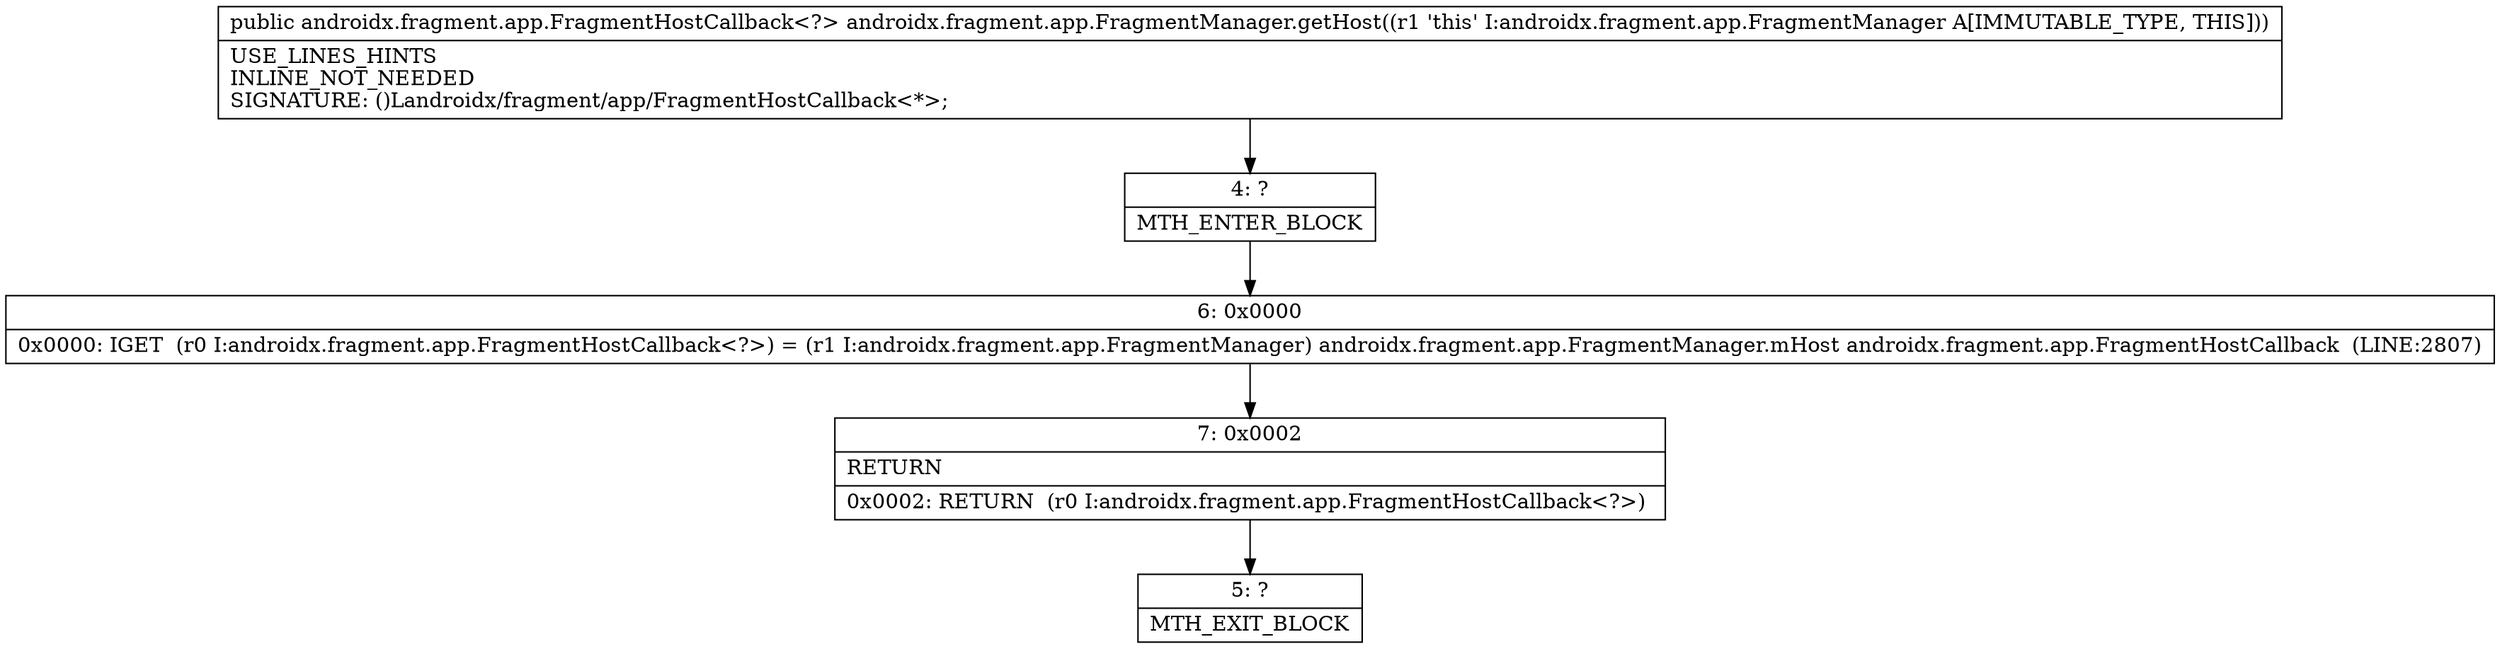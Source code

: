 digraph "CFG forandroidx.fragment.app.FragmentManager.getHost()Landroidx\/fragment\/app\/FragmentHostCallback;" {
Node_4 [shape=record,label="{4\:\ ?|MTH_ENTER_BLOCK\l}"];
Node_6 [shape=record,label="{6\:\ 0x0000|0x0000: IGET  (r0 I:androidx.fragment.app.FragmentHostCallback\<?\>) = (r1 I:androidx.fragment.app.FragmentManager) androidx.fragment.app.FragmentManager.mHost androidx.fragment.app.FragmentHostCallback  (LINE:2807)\l}"];
Node_7 [shape=record,label="{7\:\ 0x0002|RETURN\l|0x0002: RETURN  (r0 I:androidx.fragment.app.FragmentHostCallback\<?\>) \l}"];
Node_5 [shape=record,label="{5\:\ ?|MTH_EXIT_BLOCK\l}"];
MethodNode[shape=record,label="{public androidx.fragment.app.FragmentHostCallback\<?\> androidx.fragment.app.FragmentManager.getHost((r1 'this' I:androidx.fragment.app.FragmentManager A[IMMUTABLE_TYPE, THIS]))  | USE_LINES_HINTS\lINLINE_NOT_NEEDED\lSIGNATURE: ()Landroidx\/fragment\/app\/FragmentHostCallback\<*\>;\l}"];
MethodNode -> Node_4;Node_4 -> Node_6;
Node_6 -> Node_7;
Node_7 -> Node_5;
}

